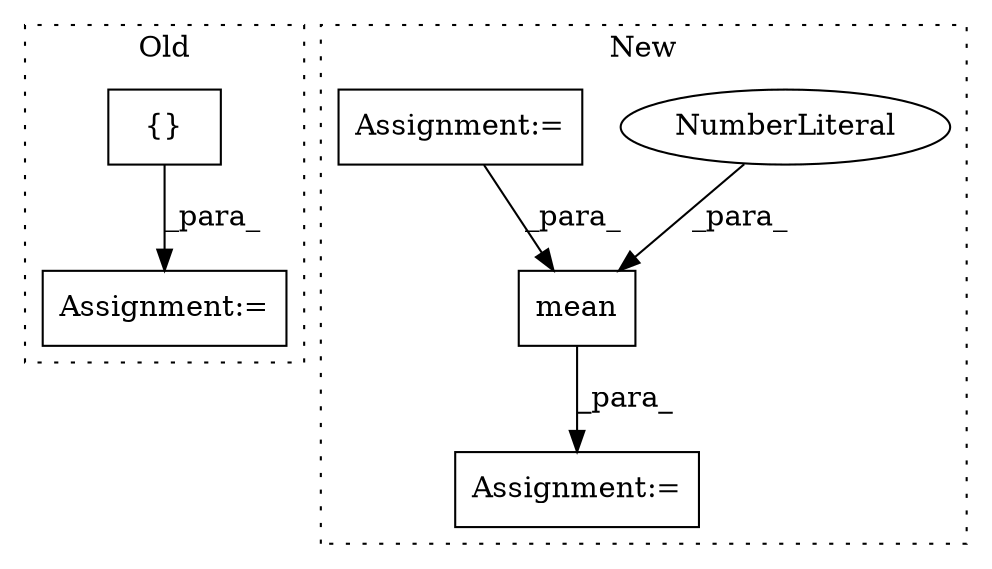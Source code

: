 digraph G {
subgraph cluster0 {
1 [label="{}" a="4" s="648" l="2" shape="box"];
3 [label="Assignment:=" a="7" s="638" l="1" shape="box"];
label = "Old";
style="dotted";
}
subgraph cluster1 {
2 [label="mean" a="32" s="910,936" l="5,1" shape="box"];
4 [label="Assignment:=" a="7" s="903" l="1" shape="box"];
5 [label="NumberLiteral" a="34" s="935" l="1" shape="ellipse"];
6 [label="Assignment:=" a="7" s="664" l="1" shape="box"];
label = "New";
style="dotted";
}
1 -> 3 [label="_para_"];
2 -> 4 [label="_para_"];
5 -> 2 [label="_para_"];
6 -> 2 [label="_para_"];
}